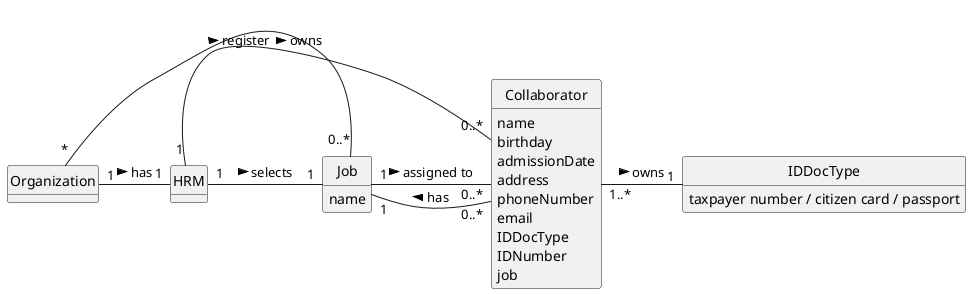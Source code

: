 @startuml
skinparam monochrome true
skinparam packageStyle rectangle
skinparam shadowing false

'left to right direction

skinparam classAttributeIconSize 0

hide circle
hide methods

class Organization {
}

class Collaborator {
    name
    birthday
    admissionDate
    address
    phoneNumber
    email
    IDDocType
    IDNumber
    job
}

class HRM {
}

class Job {
    name
}

class IDDocType {
    taxpayer number / citizen card / passport
}

Organization "1" - "1" HRM : has >
Organization "*" - "0..*" Job : owns >
HRM "1" - "1" Job : selects  >
HRM "1" - "0..*" Collaborator : register >
Collaborator "1..*" - "1" IDDocType : owns >
Job "1" - "0..*" Collaborator : assigned to >
Collaborator "0..*" - "1" Job : has >

@enduml